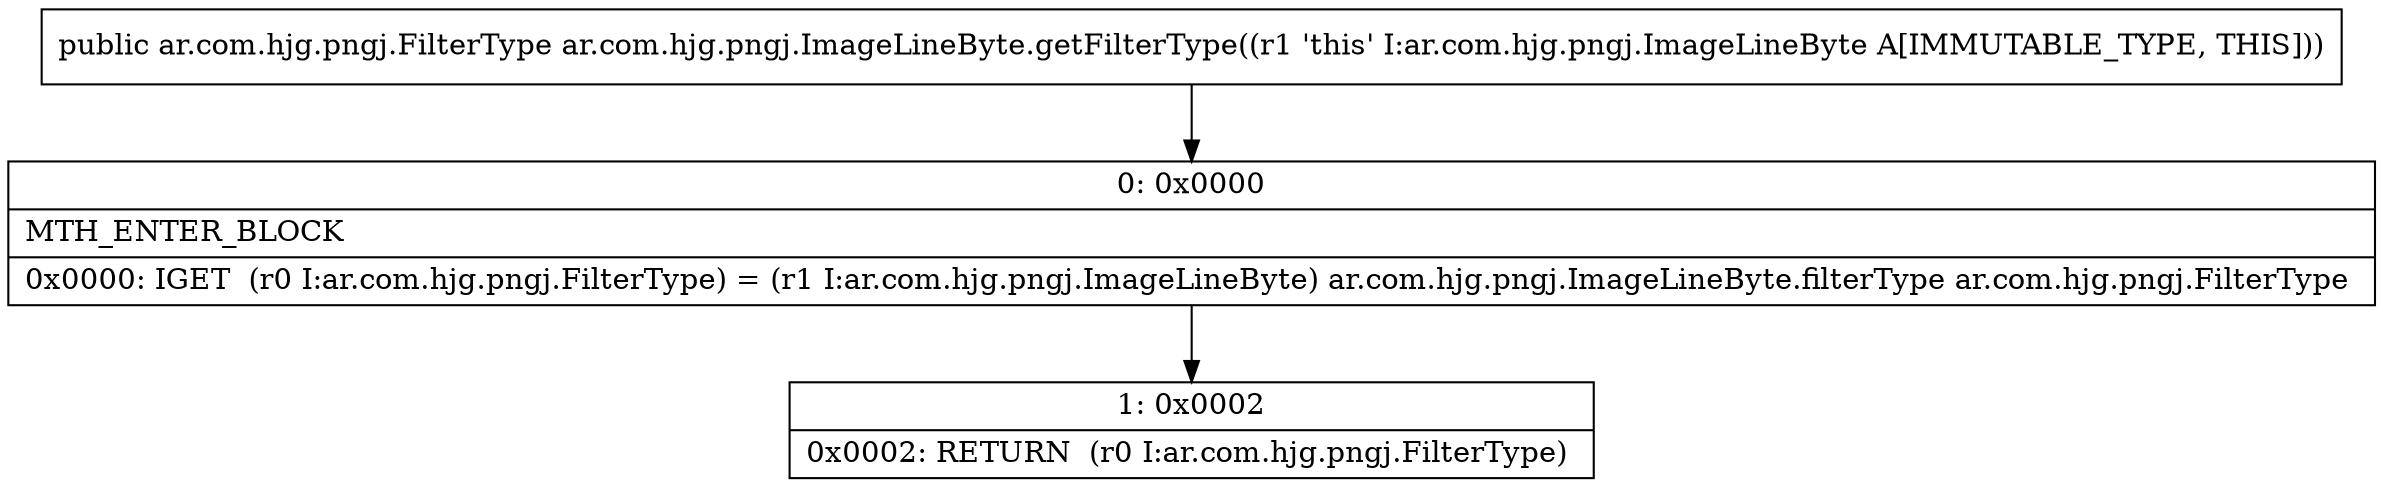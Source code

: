digraph "CFG forar.com.hjg.pngj.ImageLineByte.getFilterType()Lar\/com\/hjg\/pngj\/FilterType;" {
Node_0 [shape=record,label="{0\:\ 0x0000|MTH_ENTER_BLOCK\l|0x0000: IGET  (r0 I:ar.com.hjg.pngj.FilterType) = (r1 I:ar.com.hjg.pngj.ImageLineByte) ar.com.hjg.pngj.ImageLineByte.filterType ar.com.hjg.pngj.FilterType \l}"];
Node_1 [shape=record,label="{1\:\ 0x0002|0x0002: RETURN  (r0 I:ar.com.hjg.pngj.FilterType) \l}"];
MethodNode[shape=record,label="{public ar.com.hjg.pngj.FilterType ar.com.hjg.pngj.ImageLineByte.getFilterType((r1 'this' I:ar.com.hjg.pngj.ImageLineByte A[IMMUTABLE_TYPE, THIS])) }"];
MethodNode -> Node_0;
Node_0 -> Node_1;
}

